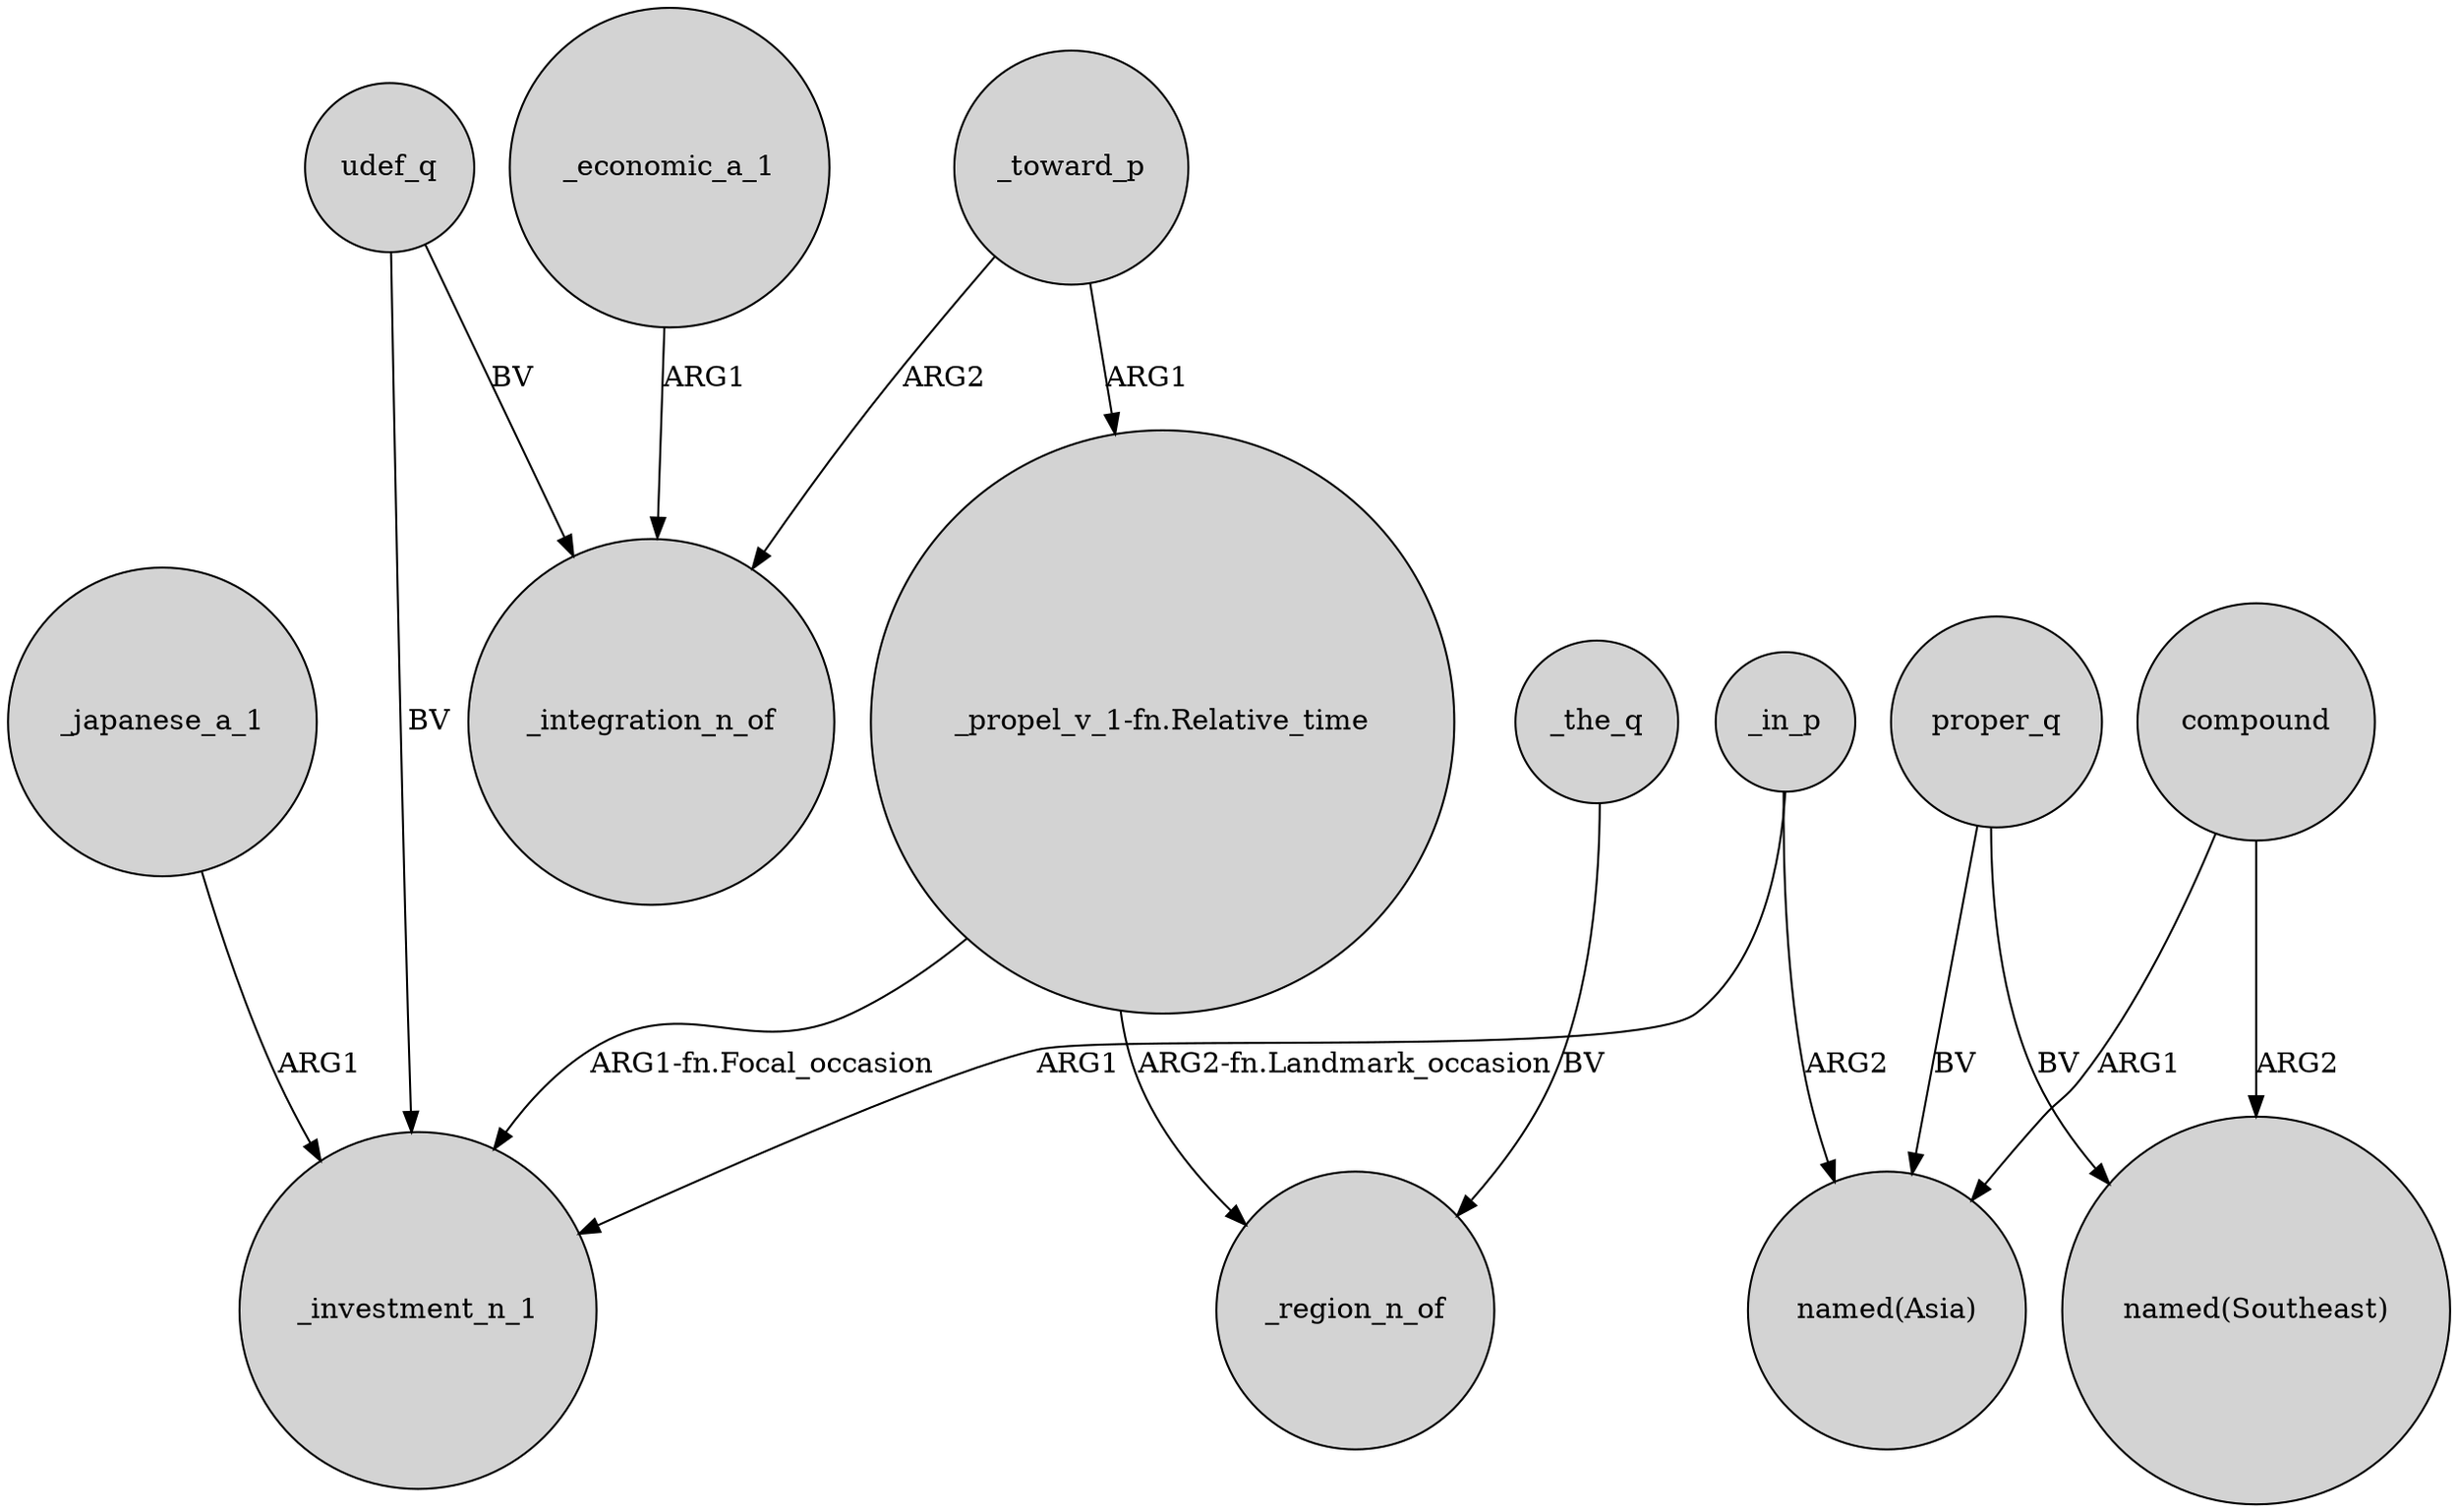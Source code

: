 digraph {
	node [shape=circle style=filled]
	"_propel_v_1-fn.Relative_time" -> _investment_n_1 [label="ARG1-fn.Focal_occasion"]
	udef_q -> _investment_n_1 [label=BV]
	_the_q -> _region_n_of [label=BV]
	compound -> "named(Asia)" [label=ARG1]
	_toward_p -> "_propel_v_1-fn.Relative_time" [label=ARG1]
	_in_p -> _investment_n_1 [label=ARG1]
	compound -> "named(Southeast)" [label=ARG2]
	_japanese_a_1 -> _investment_n_1 [label=ARG1]
	"_propel_v_1-fn.Relative_time" -> _region_n_of [label="ARG2-fn.Landmark_occasion"]
	proper_q -> "named(Southeast)" [label=BV]
	_in_p -> "named(Asia)" [label=ARG2]
	udef_q -> _integration_n_of [label=BV]
	_toward_p -> _integration_n_of [label=ARG2]
	proper_q -> "named(Asia)" [label=BV]
	_economic_a_1 -> _integration_n_of [label=ARG1]
}
